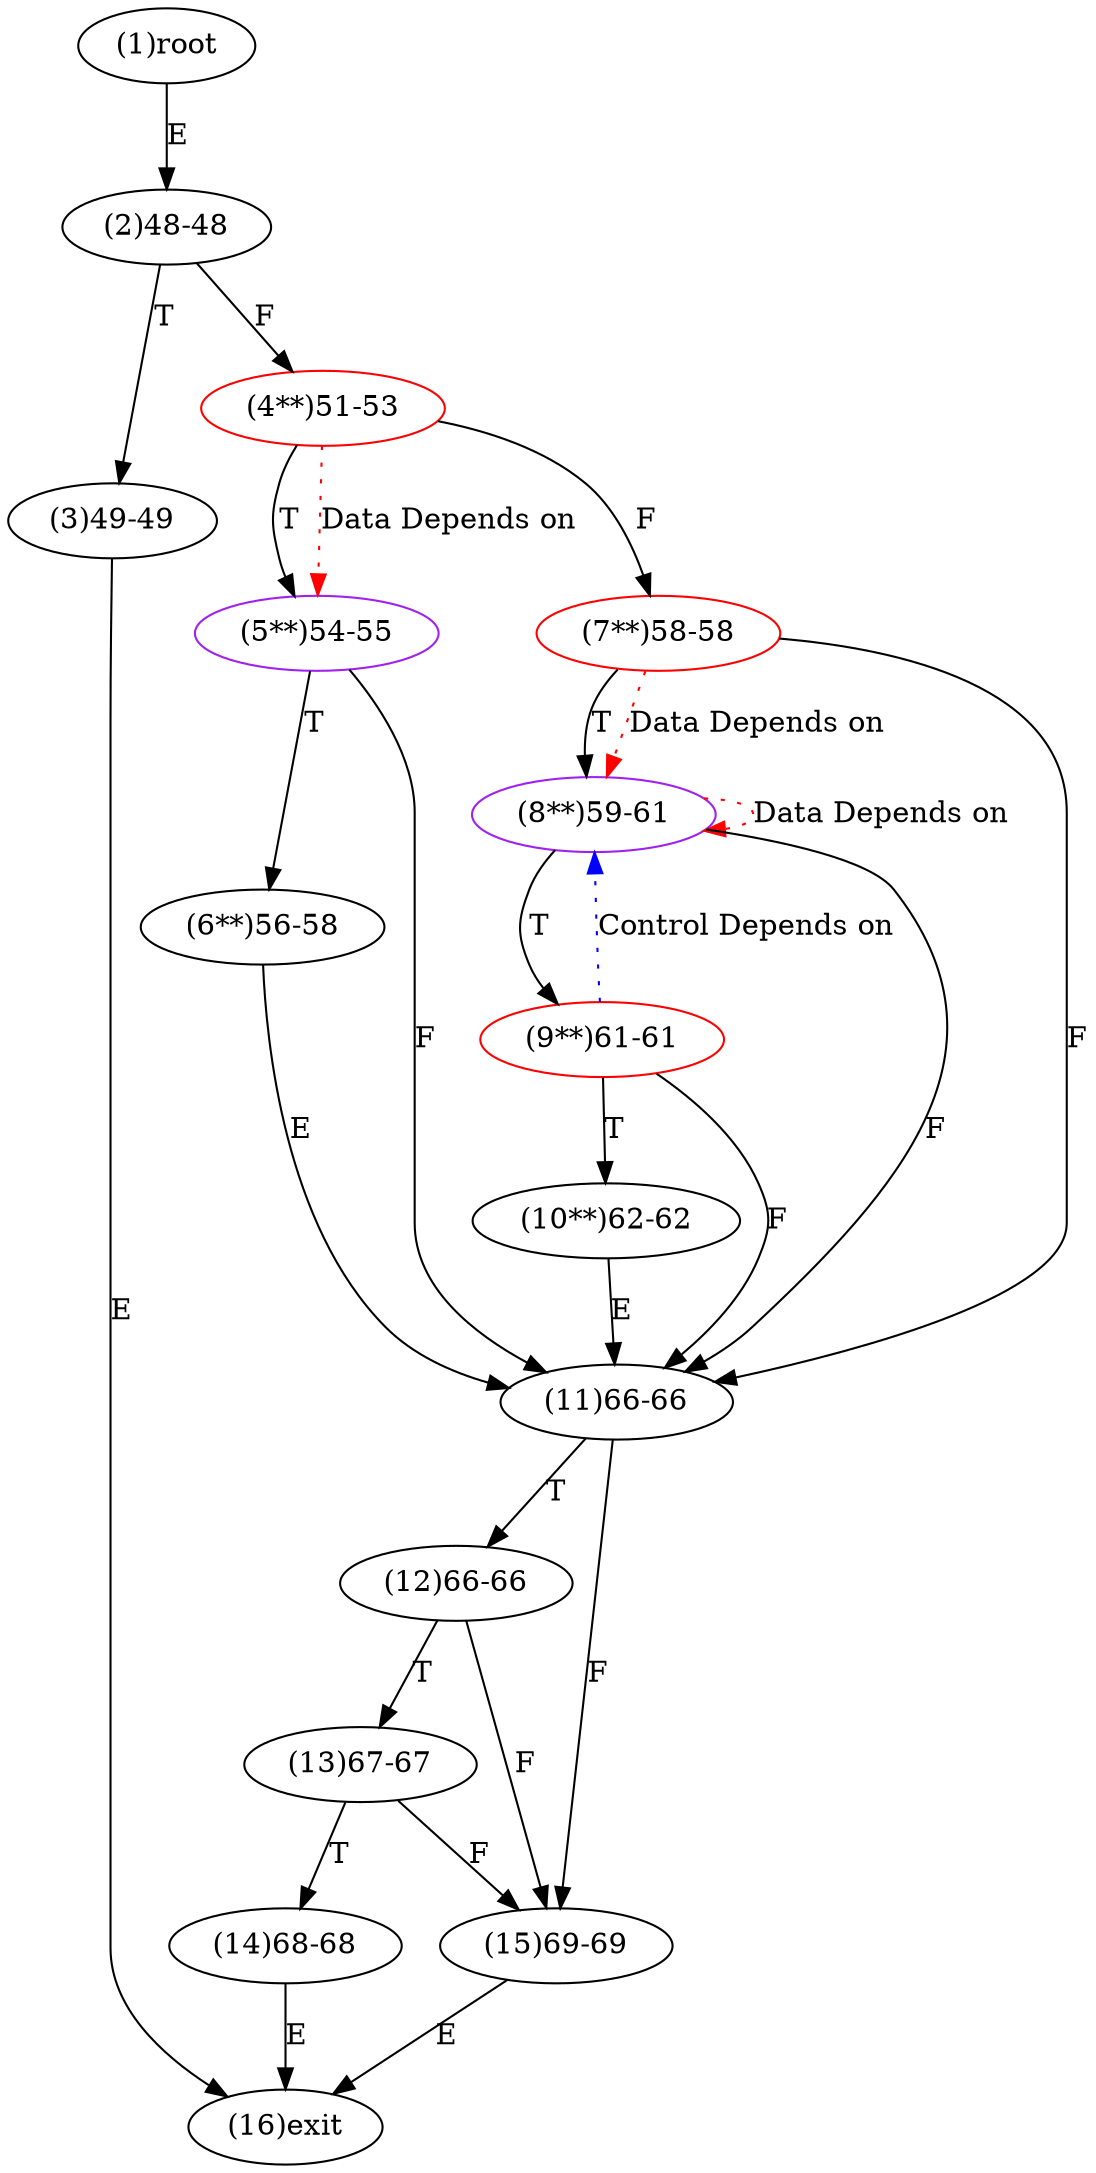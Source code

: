 digraph "" { 
1[ label="(1)root"];
2[ label="(2)48-48"];
3[ label="(3)49-49"];
4[ label="(4**)51-53",color=red];
5[ label="(5**)54-55",color=purple];
6[ label="(6**)56-58"];
7[ label="(7**)58-58",color=red];
8[ label="(8**)59-61",color=purple];
9[ label="(9**)61-61",color=red];
10[ label="(10**)62-62"];
11[ label="(11)66-66"];
12[ label="(12)66-66"];
13[ label="(13)67-67"];
14[ label="(14)68-68"];
15[ label="(15)69-69"];
16[ label="(16)exit"];
1->2[ label="E"];
2->4[ label="F"];
2->3[ label="T"];
3->16[ label="E"];
4->7[ label="F"];
4->5[ label="T"];
5->11[ label="F"];
5->6[ label="T"];
6->11[ label="E"];
7->11[ label="F"];
7->8[ label="T"];
8->11[ label="F"];
8->9[ label="T"];
9->11[ label="F"];
9->10[ label="T"];
10->11[ label="E"];
11->15[ label="F"];
11->12[ label="T"];
12->15[ label="F"];
12->13[ label="T"];
13->15[ label="F"];
13->14[ label="T"];
14->16[ label="E"];
15->16[ label="E"];
4->5[ color="red" label="Data Depends on" style = dotted ];
7->8[ color="red" label="Data Depends on" style = dotted ];
8->8[ color="red" label="Data Depends on" style = dotted ];
9->8[ color="blue" label="Control Depends on" style = dotted ];
}
